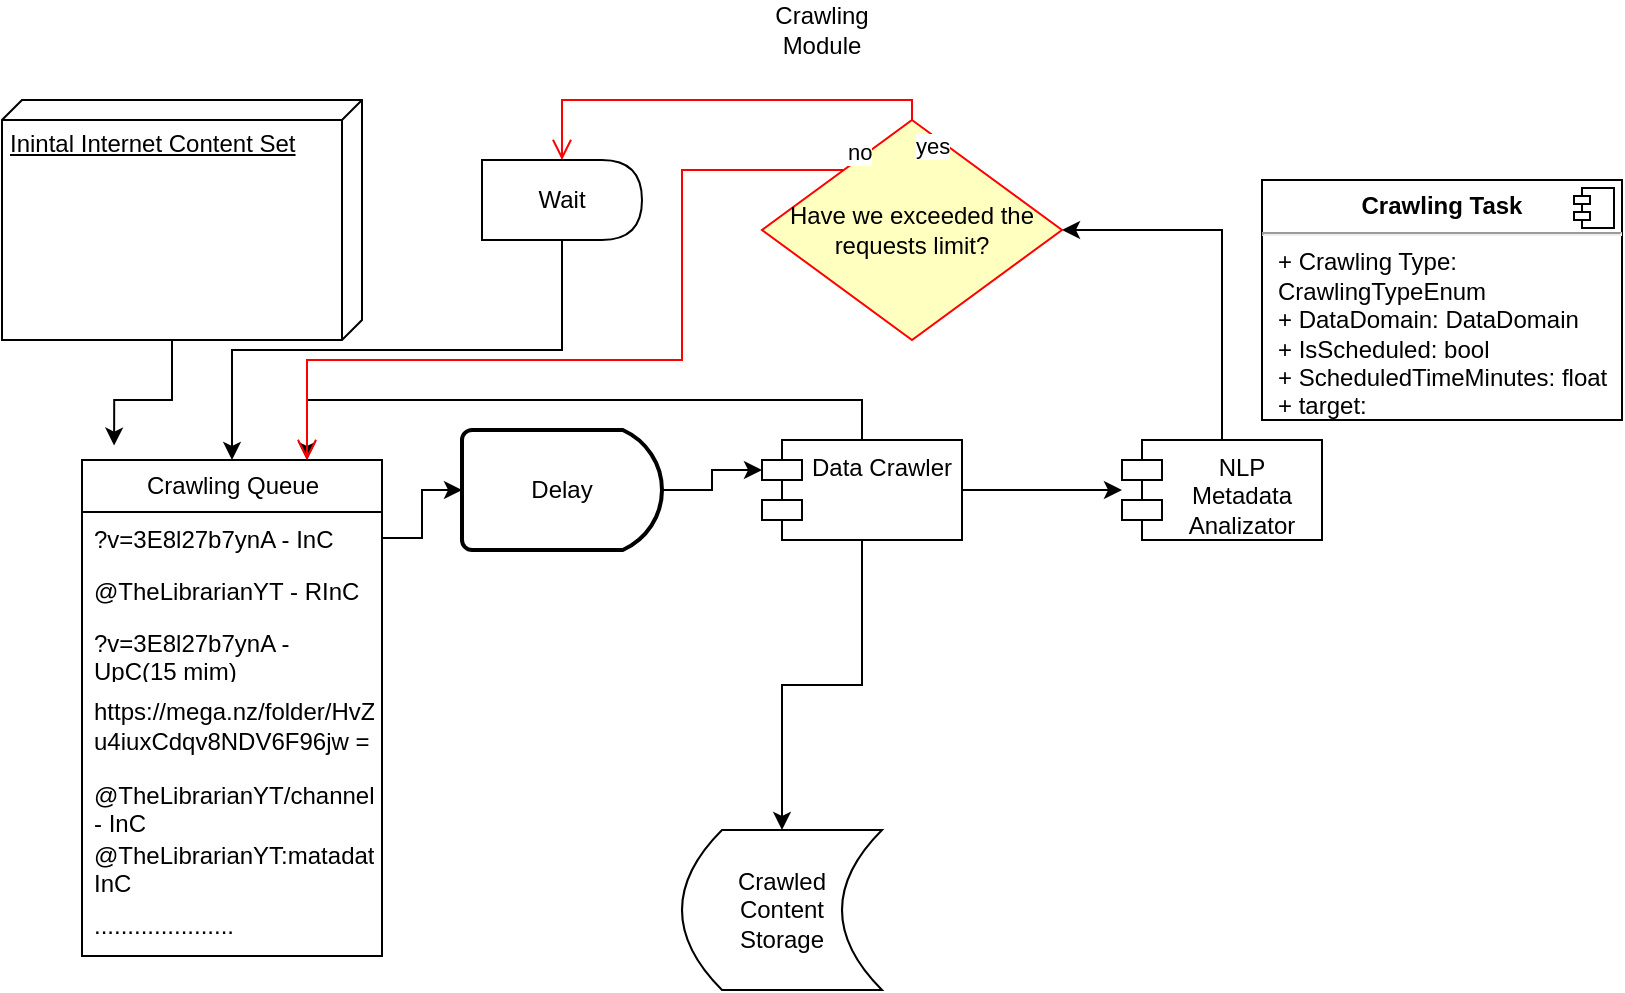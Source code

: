 <mxfile version="21.1.2" type="github">
  <diagram name="Page-1" id="e56a1550-8fbb-45ad-956c-1786394a9013">
    <mxGraphModel dx="1055" dy="550" grid="1" gridSize="10" guides="1" tooltips="1" connect="1" arrows="1" fold="1" page="1" pageScale="1" pageWidth="1100" pageHeight="850" background="none" math="0" shadow="0">
      <root>
        <mxCell id="0" />
        <mxCell id="1" parent="0" />
        <mxCell id="BMfP-4tADi68_20JDYQc-26" style="edgeStyle=orthogonalEdgeStyle;rounded=0;orthogonalLoop=1;jettySize=auto;html=1;exitX=0.5;exitY=1;exitDx=0;exitDy=0;entryX=0.5;entryY=0;entryDx=0;entryDy=0;" edge="1" parent="1" source="BMfP-4tADi68_20JDYQc-1" target="BMfP-4tADi68_20JDYQc-27">
          <mxGeometry relative="1" as="geometry">
            <mxPoint x="460" y="350" as="targetPoint" />
          </mxGeometry>
        </mxCell>
        <mxCell id="BMfP-4tADi68_20JDYQc-32" value="" style="edgeStyle=orthogonalEdgeStyle;rounded=0;orthogonalLoop=1;jettySize=auto;html=1;" edge="1" parent="1" source="BMfP-4tADi68_20JDYQc-1" target="BMfP-4tADi68_20JDYQc-31">
          <mxGeometry relative="1" as="geometry" />
        </mxCell>
        <mxCell id="BMfP-4tADi68_20JDYQc-38" style="edgeStyle=orthogonalEdgeStyle;rounded=0;orthogonalLoop=1;jettySize=auto;html=1;exitX=0.5;exitY=0;exitDx=0;exitDy=0;entryX=0.75;entryY=0;entryDx=0;entryDy=0;" edge="1" parent="1" source="BMfP-4tADi68_20JDYQc-1" target="BMfP-4tADi68_20JDYQc-3">
          <mxGeometry relative="1" as="geometry" />
        </mxCell>
        <mxCell id="BMfP-4tADi68_20JDYQc-1" value="Data Crawler" style="shape=module;align=left;spacingLeft=20;align=center;verticalAlign=top;whiteSpace=wrap;html=1;" vertex="1" parent="1">
          <mxGeometry x="420" y="240" width="100" height="50" as="geometry" />
        </mxCell>
        <mxCell id="BMfP-4tADi68_20JDYQc-24" style="edgeStyle=orthogonalEdgeStyle;rounded=0;orthogonalLoop=1;jettySize=auto;html=1;exitX=0;exitY=0;exitDx=120;exitDy=95;exitPerimeter=0;entryX=0.107;entryY=-0.029;entryDx=0;entryDy=0;entryPerimeter=0;" edge="1" parent="1" source="BMfP-4tADi68_20JDYQc-2" target="BMfP-4tADi68_20JDYQc-3">
          <mxGeometry relative="1" as="geometry" />
        </mxCell>
        <mxCell id="BMfP-4tADi68_20JDYQc-2" value="Inintal Internet Content Set" style="verticalAlign=top;align=left;spacingTop=8;spacingLeft=2;spacingRight=12;shape=cube;size=10;direction=south;fontStyle=4;html=1;whiteSpace=wrap;" vertex="1" parent="1">
          <mxGeometry x="40" y="70" width="180" height="120" as="geometry" />
        </mxCell>
        <mxCell id="BMfP-4tADi68_20JDYQc-3" value="Crawling Queue" style="swimlane;fontStyle=0;childLayout=stackLayout;horizontal=1;startSize=26;fillColor=none;horizontalStack=0;resizeParent=1;resizeParentMax=0;resizeLast=0;collapsible=1;marginBottom=0;html=1;" vertex="1" parent="1">
          <mxGeometry x="80" y="250" width="150" height="248" as="geometry" />
        </mxCell>
        <mxCell id="BMfP-4tADi68_20JDYQc-4" value="?v=3E8l27b7ynA - InC" style="text;strokeColor=none;fillColor=none;align=left;verticalAlign=top;spacingLeft=4;spacingRight=4;overflow=hidden;rotatable=0;points=[[0,0.5],[1,0.5]];portConstraint=eastwest;whiteSpace=wrap;html=1;" vertex="1" parent="BMfP-4tADi68_20JDYQc-3">
          <mxGeometry y="26" width="150" height="26" as="geometry" />
        </mxCell>
        <mxCell id="BMfP-4tADi68_20JDYQc-5" value="@TheLibrarianYT - RInC" style="text;strokeColor=none;fillColor=none;align=left;verticalAlign=top;spacingLeft=4;spacingRight=4;overflow=hidden;rotatable=0;points=[[0,0.5],[1,0.5]];portConstraint=eastwest;whiteSpace=wrap;html=1;" vertex="1" parent="BMfP-4tADi68_20JDYQc-3">
          <mxGeometry y="52" width="150" height="26" as="geometry" />
        </mxCell>
        <mxCell id="BMfP-4tADi68_20JDYQc-6" value="?v=3E8l27b7ynA - UpC(15 mim)" style="text;strokeColor=none;fillColor=none;align=left;verticalAlign=top;spacingLeft=4;spacingRight=4;overflow=hidden;rotatable=0;points=[[0,0.5],[1,0.5]];portConstraint=eastwest;whiteSpace=wrap;html=1;" vertex="1" parent="BMfP-4tADi68_20JDYQc-3">
          <mxGeometry y="78" width="150" height="30" as="geometry" />
        </mxCell>
        <mxCell id="BMfP-4tADi68_20JDYQc-30" value="https://mega.nz/folder/HvZkgKKD#Ch-u4iuxCdqv8NDV6F96jw = InC" style="text;strokeColor=none;fillColor=none;align=left;verticalAlign=middle;spacingLeft=4;spacingRight=4;overflow=hidden;points=[[0,0.5],[1,0.5]];portConstraint=eastwest;rotatable=0;whiteSpace=wrap;html=1;" vertex="1" parent="BMfP-4tADi68_20JDYQc-3">
          <mxGeometry y="108" width="150" height="50" as="geometry" />
        </mxCell>
        <mxCell id="BMfP-4tADi68_20JDYQc-35" value="@TheLibrarianYT/channels&lt;div&gt;- InC&lt;br&gt;&lt;/div&gt;" style="text;strokeColor=none;fillColor=none;align=left;verticalAlign=middle;spacingLeft=4;spacingRight=4;overflow=hidden;points=[[0,0.5],[1,0.5]];portConstraint=eastwest;rotatable=0;whiteSpace=wrap;html=1;" vertex="1" parent="BMfP-4tADi68_20JDYQc-3">
          <mxGeometry y="158" width="150" height="30" as="geometry" />
        </mxCell>
        <mxCell id="BMfP-4tADi68_20JDYQc-36" value="@TheLibrarianYT:matadata&amp;nbsp; InC" style="text;strokeColor=none;fillColor=none;align=left;verticalAlign=middle;spacingLeft=4;spacingRight=4;overflow=hidden;points=[[0,0.5],[1,0.5]];portConstraint=eastwest;rotatable=0;whiteSpace=wrap;html=1;" vertex="1" parent="BMfP-4tADi68_20JDYQc-3">
          <mxGeometry y="188" width="150" height="30" as="geometry" />
        </mxCell>
        <mxCell id="BMfP-4tADi68_20JDYQc-37" value="....................." style="text;strokeColor=none;fillColor=none;align=left;verticalAlign=middle;spacingLeft=4;spacingRight=4;overflow=hidden;points=[[0,0.5],[1,0.5]];portConstraint=eastwest;rotatable=0;whiteSpace=wrap;html=1;" vertex="1" parent="BMfP-4tADi68_20JDYQc-3">
          <mxGeometry y="218" width="150" height="30" as="geometry" />
        </mxCell>
        <mxCell id="BMfP-4tADi68_20JDYQc-14" style="edgeStyle=orthogonalEdgeStyle;rounded=0;orthogonalLoop=1;jettySize=auto;html=1;entryX=0;entryY=0.5;entryDx=0;entryDy=0;entryPerimeter=0;" edge="1" parent="1" source="BMfP-4tADi68_20JDYQc-4" target="BMfP-4tADi68_20JDYQc-15">
          <mxGeometry relative="1" as="geometry">
            <mxPoint x="300" y="300" as="targetPoint" />
          </mxGeometry>
        </mxCell>
        <mxCell id="BMfP-4tADi68_20JDYQc-16" style="edgeStyle=orthogonalEdgeStyle;rounded=0;orthogonalLoop=1;jettySize=auto;html=1;exitX=1;exitY=0.5;exitDx=0;exitDy=0;exitPerimeter=0;entryX=0;entryY=0;entryDx=0;entryDy=15;entryPerimeter=0;" edge="1" parent="1" source="BMfP-4tADi68_20JDYQc-15" target="BMfP-4tADi68_20JDYQc-1">
          <mxGeometry relative="1" as="geometry" />
        </mxCell>
        <mxCell id="BMfP-4tADi68_20JDYQc-15" value="Delay" style="strokeWidth=2;html=1;shape=mxgraph.flowchart.delay;whiteSpace=wrap;" vertex="1" parent="1">
          <mxGeometry x="270" y="235" width="100" height="60" as="geometry" />
        </mxCell>
        <mxCell id="BMfP-4tADi68_20JDYQc-27" value="&lt;div&gt;Crawled&lt;/div&gt;&lt;div&gt;Content&lt;/div&gt;&lt;div&gt;Storage&lt;br&gt;&lt;/div&gt;" style="shape=dataStorage;whiteSpace=wrap;html=1;fixedSize=1;" vertex="1" parent="1">
          <mxGeometry x="380" y="435" width="100" height="80" as="geometry" />
        </mxCell>
        <mxCell id="BMfP-4tADi68_20JDYQc-33" style="edgeStyle=orthogonalEdgeStyle;rounded=0;orthogonalLoop=1;jettySize=auto;html=1;exitX=0.5;exitY=0;exitDx=0;exitDy=0;entryX=1;entryY=0.5;entryDx=0;entryDy=0;" edge="1" parent="1" source="BMfP-4tADi68_20JDYQc-31" target="BMfP-4tADi68_20JDYQc-45">
          <mxGeometry relative="1" as="geometry">
            <mxPoint x="530" y="170" as="targetPoint" />
          </mxGeometry>
        </mxCell>
        <mxCell id="BMfP-4tADi68_20JDYQc-31" value="&lt;div&gt;NLP&lt;/div&gt;&lt;div&gt;Metadata&lt;/div&gt;&lt;div&gt;Analizator&lt;br&gt;&lt;/div&gt;" style="shape=module;align=left;spacingLeft=20;align=center;verticalAlign=top;whiteSpace=wrap;html=1;" vertex="1" parent="1">
          <mxGeometry x="600" y="240" width="100" height="50" as="geometry" />
        </mxCell>
        <mxCell id="BMfP-4tADi68_20JDYQc-40" value="&lt;p style=&quot;margin:0px;margin-top:6px;text-align:center;&quot;&gt;&lt;b&gt;Crawling Task&lt;br&gt;&lt;/b&gt;&lt;/p&gt;&lt;hr&gt;&lt;p style=&quot;margin:0px;margin-left:8px;&quot;&gt;+ Crawling Type: CrawlingTypeEnum&lt;br&gt;+ DataDomain: DataDomain&lt;/p&gt;&lt;p style=&quot;margin:0px;margin-left:8px;&quot;&gt;+ IsScheduled: bool&lt;br&gt;&lt;/p&gt;&lt;p style=&quot;margin:0px;margin-left:8px;&quot;&gt;+ ScheduledTimeMinutes: float&lt;/p&gt;&lt;p style=&quot;margin:0px;margin-left:8px;&quot;&gt;+ target: BaseDataDomainTarget&lt;/p&gt;" style="align=left;overflow=fill;html=1;dropTarget=0;whiteSpace=wrap;" vertex="1" parent="1">
          <mxGeometry x="670" y="110" width="180" height="120" as="geometry" />
        </mxCell>
        <mxCell id="BMfP-4tADi68_20JDYQc-41" value="" style="shape=component;jettyWidth=8;jettyHeight=4;" vertex="1" parent="BMfP-4tADi68_20JDYQc-40">
          <mxGeometry x="1" width="20" height="20" relative="1" as="geometry">
            <mxPoint x="-24" y="4" as="offset" />
          </mxGeometry>
        </mxCell>
        <mxCell id="BMfP-4tADi68_20JDYQc-45" value="Have we exceeded the requests limit?" style="rhombus;whiteSpace=wrap;html=1;fontColor=#000000;fillColor=#ffffc0;strokeColor=#ff0000;" vertex="1" parent="1">
          <mxGeometry x="420" y="80" width="150" height="110" as="geometry" />
        </mxCell>
        <mxCell id="BMfP-4tADi68_20JDYQc-46" value="no" style="edgeStyle=orthogonalEdgeStyle;html=1;align=left;verticalAlign=bottom;endArrow=open;endSize=8;strokeColor=#ff0000;rounded=0;entryX=0.75;entryY=0;entryDx=0;entryDy=0;" edge="1" source="BMfP-4tADi68_20JDYQc-45" parent="1" target="BMfP-4tADi68_20JDYQc-3">
          <mxGeometry x="-1" relative="1" as="geometry">
            <mxPoint x="270" y="180" as="targetPoint" />
            <Array as="points">
              <mxPoint x="380" y="105" />
              <mxPoint x="380" y="200" />
              <mxPoint x="193" y="200" />
            </Array>
          </mxGeometry>
        </mxCell>
        <mxCell id="BMfP-4tADi68_20JDYQc-47" value="yes" style="edgeStyle=orthogonalEdgeStyle;html=1;align=left;verticalAlign=top;endArrow=open;endSize=8;strokeColor=#ff0000;rounded=0;exitX=0.5;exitY=0;exitDx=0;exitDy=0;entryX=0.5;entryY=0;entryDx=0;entryDy=0;" edge="1" source="BMfP-4tADi68_20JDYQc-45" parent="1" target="BMfP-4tADi68_20JDYQc-48">
          <mxGeometry x="-1" relative="1" as="geometry">
            <mxPoint x="440" y="60" as="targetPoint" />
            <Array as="points">
              <mxPoint x="495" y="70" />
              <mxPoint x="320" y="70" />
            </Array>
          </mxGeometry>
        </mxCell>
        <mxCell id="BMfP-4tADi68_20JDYQc-49" style="edgeStyle=orthogonalEdgeStyle;rounded=0;orthogonalLoop=1;jettySize=auto;html=1;exitX=0.5;exitY=1;exitDx=0;exitDy=0;" edge="1" parent="1" source="BMfP-4tADi68_20JDYQc-48" target="BMfP-4tADi68_20JDYQc-3">
          <mxGeometry relative="1" as="geometry" />
        </mxCell>
        <mxCell id="BMfP-4tADi68_20JDYQc-48" value="Wait" style="shape=delay;whiteSpace=wrap;html=1;" vertex="1" parent="1">
          <mxGeometry x="280" y="100" width="80" height="40" as="geometry" />
        </mxCell>
        <mxCell id="BMfP-4tADi68_20JDYQc-50" value="Crawling Module" style="text;html=1;strokeColor=none;fillColor=none;align=center;verticalAlign=middle;whiteSpace=wrap;rounded=0;" vertex="1" parent="1">
          <mxGeometry x="420" y="20" width="60" height="30" as="geometry" />
        </mxCell>
      </root>
    </mxGraphModel>
  </diagram>
</mxfile>
